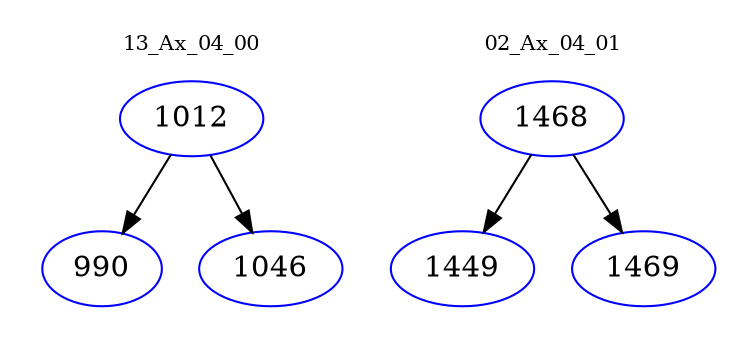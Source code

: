 digraph{
subgraph cluster_0 {
color = white
label = "13_Ax_04_00";
fontsize=10;
T0_1012 [label="1012", color="blue"]
T0_1012 -> T0_990 [color="black"]
T0_990 [label="990", color="blue"]
T0_1012 -> T0_1046 [color="black"]
T0_1046 [label="1046", color="blue"]
}
subgraph cluster_1 {
color = white
label = "02_Ax_04_01";
fontsize=10;
T1_1468 [label="1468", color="blue"]
T1_1468 -> T1_1449 [color="black"]
T1_1449 [label="1449", color="blue"]
T1_1468 -> T1_1469 [color="black"]
T1_1469 [label="1469", color="blue"]
}
}
